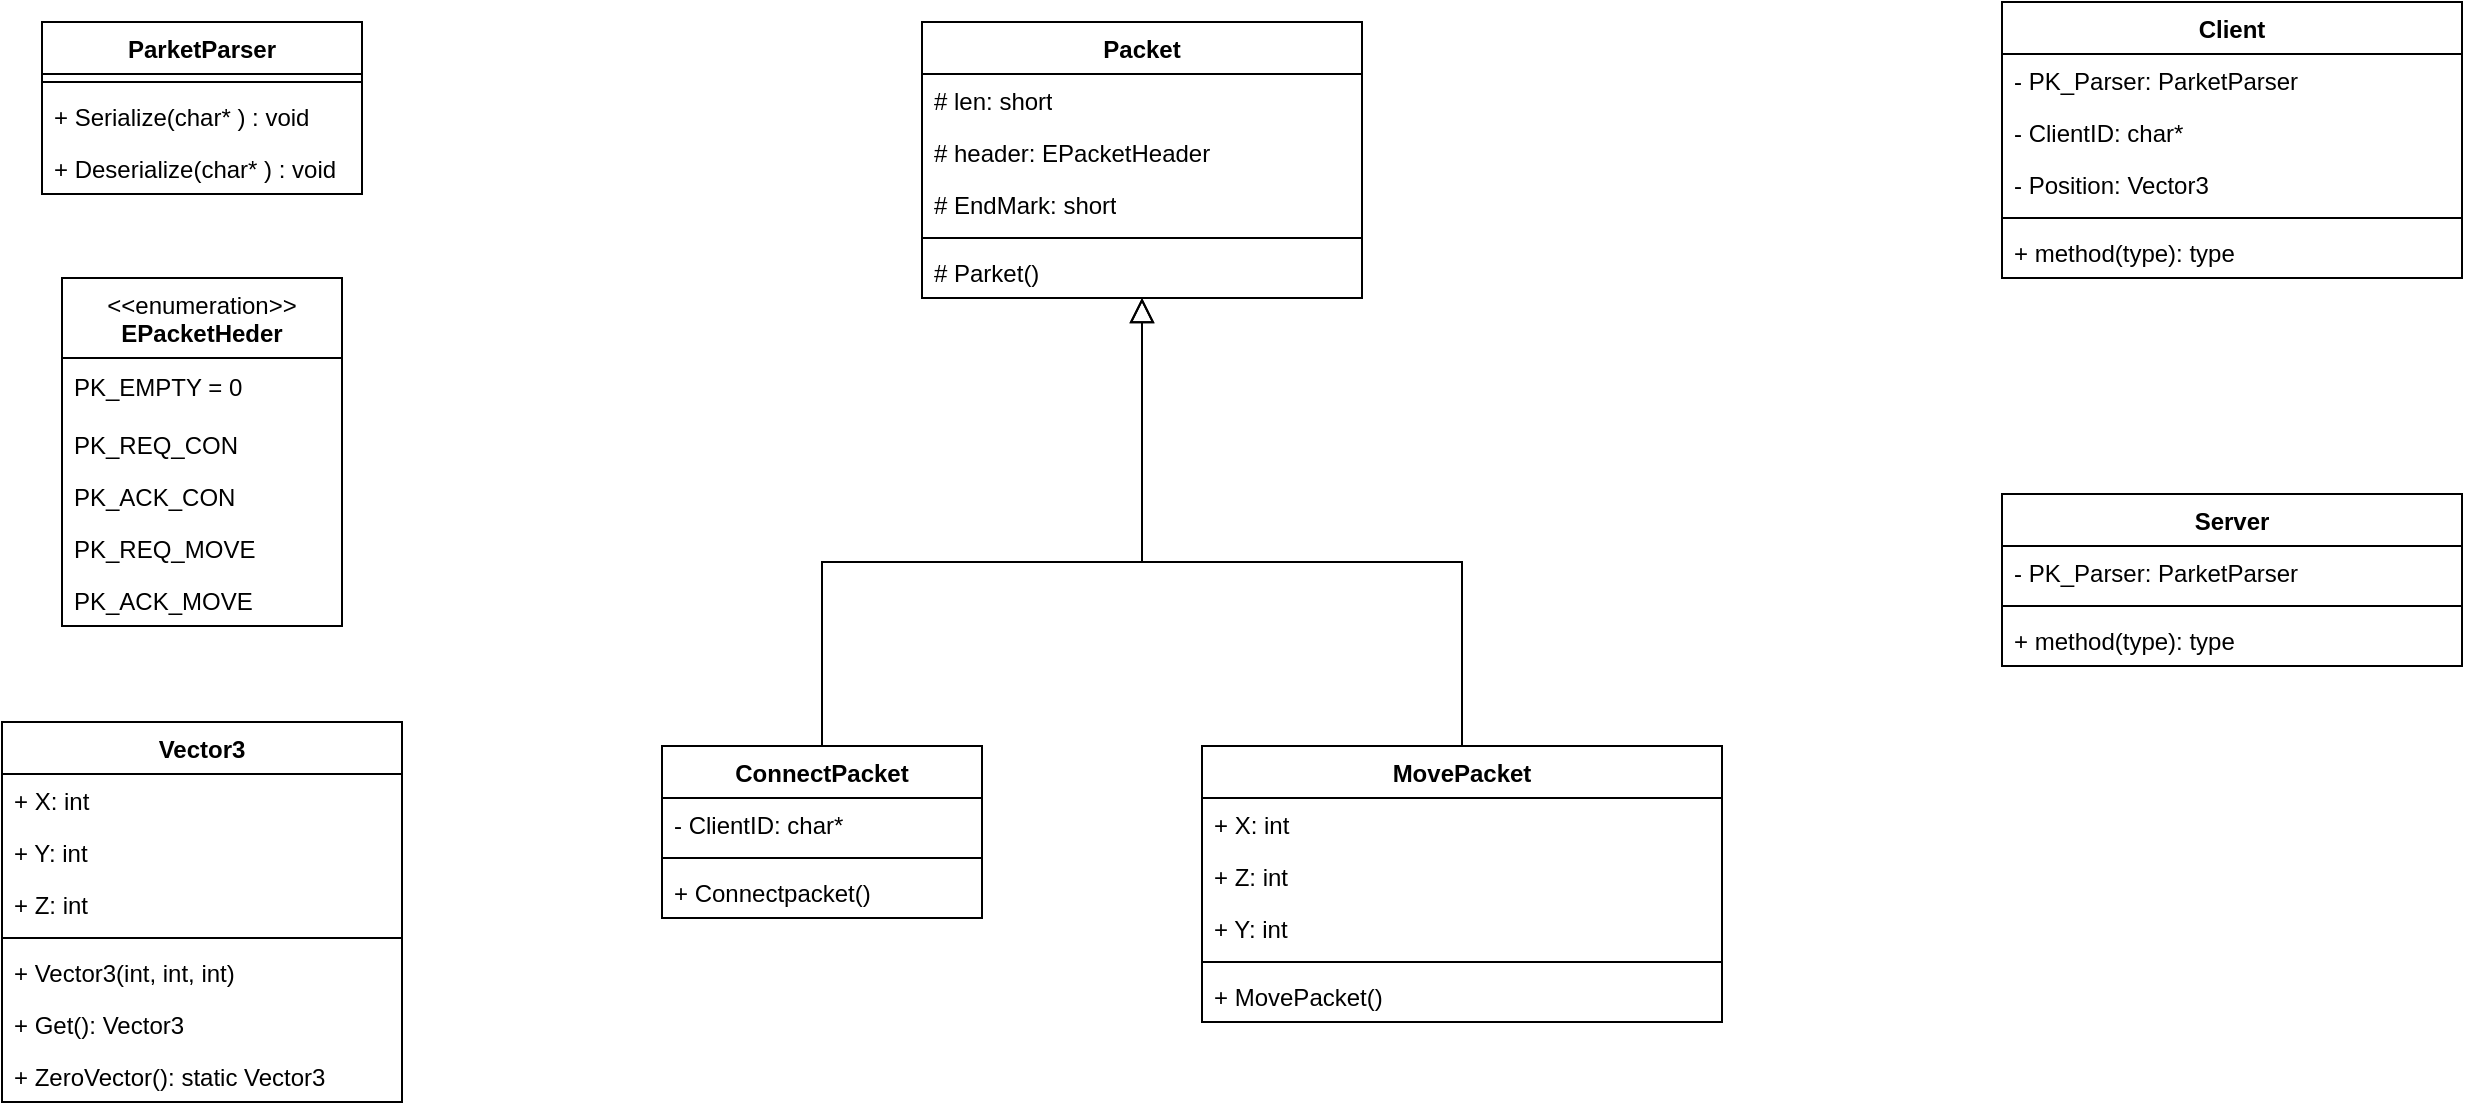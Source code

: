 <mxfile version="24.5.2" type="device">
  <diagram name="페이지-1" id="gfuflpgh93PWAXz49IaN">
    <mxGraphModel dx="1306" dy="919" grid="1" gridSize="10" guides="1" tooltips="1" connect="1" arrows="1" fold="1" page="1" pageScale="1" pageWidth="827" pageHeight="1169" math="0" shadow="0">
      <root>
        <mxCell id="0" />
        <mxCell id="1" parent="0" />
        <mxCell id="ZLk0q2KshAQDFU7PP-ox-1" value="Packet" style="swimlane;fontStyle=1;align=center;verticalAlign=top;childLayout=stackLayout;horizontal=1;startSize=26;horizontalStack=0;resizeParent=1;resizeParentMax=0;resizeLast=0;collapsible=1;marginBottom=0;whiteSpace=wrap;html=1;" vertex="1" parent="1">
          <mxGeometry x="510" y="190" width="220" height="138" as="geometry" />
        </mxCell>
        <mxCell id="ZLk0q2KshAQDFU7PP-ox-2" value="# len: short" style="text;strokeColor=none;fillColor=none;align=left;verticalAlign=top;spacingLeft=4;spacingRight=4;overflow=hidden;rotatable=0;points=[[0,0.5],[1,0.5]];portConstraint=eastwest;whiteSpace=wrap;html=1;" vertex="1" parent="ZLk0q2KshAQDFU7PP-ox-1">
          <mxGeometry y="26" width="220" height="26" as="geometry" />
        </mxCell>
        <mxCell id="ZLk0q2KshAQDFU7PP-ox-5" value="# header: EPacketHeader" style="text;strokeColor=none;fillColor=none;align=left;verticalAlign=top;spacingLeft=4;spacingRight=4;overflow=hidden;rotatable=0;points=[[0,0.5],[1,0.5]];portConstraint=eastwest;whiteSpace=wrap;html=1;" vertex="1" parent="ZLk0q2KshAQDFU7PP-ox-1">
          <mxGeometry y="52" width="220" height="26" as="geometry" />
        </mxCell>
        <mxCell id="ZLk0q2KshAQDFU7PP-ox-6" value="# EndMark: short" style="text;strokeColor=none;fillColor=none;align=left;verticalAlign=top;spacingLeft=4;spacingRight=4;overflow=hidden;rotatable=0;points=[[0,0.5],[1,0.5]];portConstraint=eastwest;whiteSpace=wrap;html=1;" vertex="1" parent="ZLk0q2KshAQDFU7PP-ox-1">
          <mxGeometry y="78" width="220" height="26" as="geometry" />
        </mxCell>
        <mxCell id="ZLk0q2KshAQDFU7PP-ox-3" value="" style="line;strokeWidth=1;fillColor=none;align=left;verticalAlign=middle;spacingTop=-1;spacingLeft=3;spacingRight=3;rotatable=0;labelPosition=right;points=[];portConstraint=eastwest;strokeColor=inherit;" vertex="1" parent="ZLk0q2KshAQDFU7PP-ox-1">
          <mxGeometry y="104" width="220" height="8" as="geometry" />
        </mxCell>
        <mxCell id="ZLk0q2KshAQDFU7PP-ox-23" value="# Parket()" style="text;strokeColor=none;fillColor=none;align=left;verticalAlign=top;spacingLeft=4;spacingRight=4;overflow=hidden;rotatable=0;points=[[0,0.5],[1,0.5]];portConstraint=eastwest;whiteSpace=wrap;html=1;" vertex="1" parent="ZLk0q2KshAQDFU7PP-ox-1">
          <mxGeometry y="112" width="220" height="26" as="geometry" />
        </mxCell>
        <mxCell id="ZLk0q2KshAQDFU7PP-ox-14" value="Vector3" style="swimlane;fontStyle=1;align=center;verticalAlign=top;childLayout=stackLayout;horizontal=1;startSize=26;horizontalStack=0;resizeParent=1;resizeParentMax=0;resizeLast=0;collapsible=1;marginBottom=0;whiteSpace=wrap;html=1;" vertex="1" parent="1">
          <mxGeometry x="50" y="540" width="200" height="190" as="geometry" />
        </mxCell>
        <mxCell id="ZLk0q2KshAQDFU7PP-ox-11" value="+ X: int" style="text;strokeColor=none;fillColor=none;align=left;verticalAlign=top;spacingLeft=4;spacingRight=4;overflow=hidden;rotatable=0;points=[[0,0.5],[1,0.5]];portConstraint=eastwest;whiteSpace=wrap;html=1;" vertex="1" parent="ZLk0q2KshAQDFU7PP-ox-14">
          <mxGeometry y="26" width="200" height="26" as="geometry" />
        </mxCell>
        <mxCell id="ZLk0q2KshAQDFU7PP-ox-12" value="+ Y: int" style="text;strokeColor=none;fillColor=none;align=left;verticalAlign=top;spacingLeft=4;spacingRight=4;overflow=hidden;rotatable=0;points=[[0,0.5],[1,0.5]];portConstraint=eastwest;whiteSpace=wrap;html=1;" vertex="1" parent="ZLk0q2KshAQDFU7PP-ox-14">
          <mxGeometry y="52" width="200" height="26" as="geometry" />
        </mxCell>
        <mxCell id="ZLk0q2KshAQDFU7PP-ox-13" value="+ Z: int" style="text;strokeColor=none;fillColor=none;align=left;verticalAlign=top;spacingLeft=4;spacingRight=4;overflow=hidden;rotatable=0;points=[[0,0.5],[1,0.5]];portConstraint=eastwest;whiteSpace=wrap;html=1;" vertex="1" parent="ZLk0q2KshAQDFU7PP-ox-14">
          <mxGeometry y="78" width="200" height="26" as="geometry" />
        </mxCell>
        <mxCell id="ZLk0q2KshAQDFU7PP-ox-16" value="" style="line;strokeWidth=1;fillColor=none;align=left;verticalAlign=middle;spacingTop=-1;spacingLeft=3;spacingRight=3;rotatable=0;labelPosition=right;points=[];portConstraint=eastwest;strokeColor=inherit;" vertex="1" parent="ZLk0q2KshAQDFU7PP-ox-14">
          <mxGeometry y="104" width="200" height="8" as="geometry" />
        </mxCell>
        <mxCell id="ZLk0q2KshAQDFU7PP-ox-22" value="+ Vector3(int, int, int)" style="text;strokeColor=none;fillColor=none;align=left;verticalAlign=top;spacingLeft=4;spacingRight=4;overflow=hidden;rotatable=0;points=[[0,0.5],[1,0.5]];portConstraint=eastwest;whiteSpace=wrap;html=1;" vertex="1" parent="ZLk0q2KshAQDFU7PP-ox-14">
          <mxGeometry y="112" width="200" height="26" as="geometry" />
        </mxCell>
        <mxCell id="ZLk0q2KshAQDFU7PP-ox-36" value="+ Get(): Vector3" style="text;strokeColor=none;fillColor=none;align=left;verticalAlign=top;spacingLeft=4;spacingRight=4;overflow=hidden;rotatable=0;points=[[0,0.5],[1,0.5]];portConstraint=eastwest;whiteSpace=wrap;html=1;" vertex="1" parent="ZLk0q2KshAQDFU7PP-ox-14">
          <mxGeometry y="138" width="200" height="26" as="geometry" />
        </mxCell>
        <mxCell id="ZLk0q2KshAQDFU7PP-ox-17" value="+ ZeroVector(): static Vector3" style="text;strokeColor=none;fillColor=none;align=left;verticalAlign=top;spacingLeft=4;spacingRight=4;overflow=hidden;rotatable=0;points=[[0,0.5],[1,0.5]];portConstraint=eastwest;whiteSpace=wrap;html=1;" vertex="1" parent="ZLk0q2KshAQDFU7PP-ox-14">
          <mxGeometry y="164" width="200" height="26" as="geometry" />
        </mxCell>
        <mxCell id="ZLk0q2KshAQDFU7PP-ox-18" value="ParketParser" style="swimlane;fontStyle=1;align=center;verticalAlign=top;childLayout=stackLayout;horizontal=1;startSize=26;horizontalStack=0;resizeParent=1;resizeParentMax=0;resizeLast=0;collapsible=1;marginBottom=0;whiteSpace=wrap;html=1;" vertex="1" parent="1">
          <mxGeometry x="70" y="190" width="160" height="86" as="geometry" />
        </mxCell>
        <mxCell id="ZLk0q2KshAQDFU7PP-ox-20" value="" style="line;strokeWidth=1;fillColor=none;align=left;verticalAlign=middle;spacingTop=-1;spacingLeft=3;spacingRight=3;rotatable=0;labelPosition=right;points=[];portConstraint=eastwest;strokeColor=inherit;" vertex="1" parent="ZLk0q2KshAQDFU7PP-ox-18">
          <mxGeometry y="26" width="160" height="8" as="geometry" />
        </mxCell>
        <mxCell id="ZLk0q2KshAQDFU7PP-ox-8" value="&lt;span style=&quot;font-style: normal;&quot;&gt;+ Serialize(char* ) : void&lt;/span&gt;" style="text;strokeColor=none;fillColor=none;align=left;verticalAlign=top;spacingLeft=4;spacingRight=4;overflow=hidden;rotatable=0;points=[[0,0.5],[1,0.5]];portConstraint=eastwest;whiteSpace=wrap;html=1;fontStyle=2" vertex="1" parent="ZLk0q2KshAQDFU7PP-ox-18">
          <mxGeometry y="34" width="160" height="26" as="geometry" />
        </mxCell>
        <mxCell id="ZLk0q2KshAQDFU7PP-ox-9" value="+ Deserialize(char* ) : void" style="text;strokeColor=none;fillColor=none;align=left;verticalAlign=top;spacingLeft=4;spacingRight=4;overflow=hidden;rotatable=0;points=[[0,0.5],[1,0.5]];portConstraint=eastwest;whiteSpace=wrap;html=1;" vertex="1" parent="ZLk0q2KshAQDFU7PP-ox-18">
          <mxGeometry y="60" width="160" height="26" as="geometry" />
        </mxCell>
        <mxCell id="ZLk0q2KshAQDFU7PP-ox-28" style="edgeStyle=orthogonalEdgeStyle;rounded=0;orthogonalLoop=1;jettySize=auto;html=1;endArrow=block;endFill=0;endSize=10;strokeWidth=1;" edge="1" parent="1" source="ZLk0q2KshAQDFU7PP-ox-24" target="ZLk0q2KshAQDFU7PP-ox-1">
          <mxGeometry relative="1" as="geometry">
            <Array as="points">
              <mxPoint x="460" y="460" />
              <mxPoint x="620" y="460" />
            </Array>
          </mxGeometry>
        </mxCell>
        <mxCell id="ZLk0q2KshAQDFU7PP-ox-24" value="ConnectPacket" style="swimlane;fontStyle=1;align=center;verticalAlign=top;childLayout=stackLayout;horizontal=1;startSize=26;horizontalStack=0;resizeParent=1;resizeParentMax=0;resizeLast=0;collapsible=1;marginBottom=0;whiteSpace=wrap;html=1;" vertex="1" parent="1">
          <mxGeometry x="380" y="552" width="160" height="86" as="geometry" />
        </mxCell>
        <mxCell id="ZLk0q2KshAQDFU7PP-ox-25" value="- ClientID: char*" style="text;strokeColor=none;fillColor=none;align=left;verticalAlign=top;spacingLeft=4;spacingRight=4;overflow=hidden;rotatable=0;points=[[0,0.5],[1,0.5]];portConstraint=eastwest;whiteSpace=wrap;html=1;" vertex="1" parent="ZLk0q2KshAQDFU7PP-ox-24">
          <mxGeometry y="26" width="160" height="26" as="geometry" />
        </mxCell>
        <mxCell id="ZLk0q2KshAQDFU7PP-ox-68" value="" style="line;strokeWidth=1;fillColor=none;align=left;verticalAlign=middle;spacingTop=-1;spacingLeft=3;spacingRight=3;rotatable=0;labelPosition=right;points=[];portConstraint=eastwest;strokeColor=inherit;" vertex="1" parent="ZLk0q2KshAQDFU7PP-ox-24">
          <mxGeometry y="52" width="160" height="8" as="geometry" />
        </mxCell>
        <mxCell id="ZLk0q2KshAQDFU7PP-ox-70" value="+ Connectpacket()" style="text;strokeColor=none;fillColor=none;align=left;verticalAlign=top;spacingLeft=4;spacingRight=4;overflow=hidden;rotatable=0;points=[[0,0.5],[1,0.5]];portConstraint=eastwest;whiteSpace=wrap;html=1;" vertex="1" parent="ZLk0q2KshAQDFU7PP-ox-24">
          <mxGeometry y="60" width="160" height="26" as="geometry" />
        </mxCell>
        <mxCell id="ZLk0q2KshAQDFU7PP-ox-37" style="edgeStyle=orthogonalEdgeStyle;rounded=0;orthogonalLoop=1;jettySize=auto;html=1;strokeWidth=1;endSize=10;endArrow=block;endFill=0;" edge="1" parent="1" source="ZLk0q2KshAQDFU7PP-ox-30" target="ZLk0q2KshAQDFU7PP-ox-1">
          <mxGeometry relative="1" as="geometry">
            <Array as="points">
              <mxPoint x="780" y="460" />
              <mxPoint x="620" y="460" />
            </Array>
          </mxGeometry>
        </mxCell>
        <mxCell id="ZLk0q2KshAQDFU7PP-ox-30" value="MovePacket" style="swimlane;fontStyle=1;align=center;verticalAlign=top;childLayout=stackLayout;horizontal=1;startSize=26;horizontalStack=0;resizeParent=1;resizeParentMax=0;resizeLast=0;collapsible=1;marginBottom=0;whiteSpace=wrap;html=1;" vertex="1" parent="1">
          <mxGeometry x="650" y="552" width="260" height="138" as="geometry" />
        </mxCell>
        <mxCell id="ZLk0q2KshAQDFU7PP-ox-63" value="+ X: int" style="text;strokeColor=none;fillColor=none;align=left;verticalAlign=top;spacingLeft=4;spacingRight=4;overflow=hidden;rotatable=0;points=[[0,0.5],[1,0.5]];portConstraint=eastwest;whiteSpace=wrap;html=1;" vertex="1" parent="ZLk0q2KshAQDFU7PP-ox-30">
          <mxGeometry y="26" width="260" height="26" as="geometry" />
        </mxCell>
        <mxCell id="ZLk0q2KshAQDFU7PP-ox-65" value="+ Z: int" style="text;strokeColor=none;fillColor=none;align=left;verticalAlign=top;spacingLeft=4;spacingRight=4;overflow=hidden;rotatable=0;points=[[0,0.5],[1,0.5]];portConstraint=eastwest;whiteSpace=wrap;html=1;" vertex="1" parent="ZLk0q2KshAQDFU7PP-ox-30">
          <mxGeometry y="52" width="260" height="26" as="geometry" />
        </mxCell>
        <mxCell id="ZLk0q2KshAQDFU7PP-ox-64" value="+ Y: int" style="text;strokeColor=none;fillColor=none;align=left;verticalAlign=top;spacingLeft=4;spacingRight=4;overflow=hidden;rotatable=0;points=[[0,0.5],[1,0.5]];portConstraint=eastwest;whiteSpace=wrap;html=1;" vertex="1" parent="ZLk0q2KshAQDFU7PP-ox-30">
          <mxGeometry y="78" width="260" height="26" as="geometry" />
        </mxCell>
        <mxCell id="ZLk0q2KshAQDFU7PP-ox-69" value="" style="line;strokeWidth=1;fillColor=none;align=left;verticalAlign=middle;spacingTop=-1;spacingLeft=3;spacingRight=3;rotatable=0;labelPosition=right;points=[];portConstraint=eastwest;strokeColor=inherit;" vertex="1" parent="ZLk0q2KshAQDFU7PP-ox-30">
          <mxGeometry y="104" width="260" height="8" as="geometry" />
        </mxCell>
        <mxCell id="ZLk0q2KshAQDFU7PP-ox-71" value="+ MovePacket()" style="text;strokeColor=none;fillColor=none;align=left;verticalAlign=top;spacingLeft=4;spacingRight=4;overflow=hidden;rotatable=0;points=[[0,0.5],[1,0.5]];portConstraint=eastwest;whiteSpace=wrap;html=1;" vertex="1" parent="ZLk0q2KshAQDFU7PP-ox-30">
          <mxGeometry y="112" width="260" height="26" as="geometry" />
        </mxCell>
        <mxCell id="ZLk0q2KshAQDFU7PP-ox-43" value="&amp;lt;&amp;lt;enumeration&amp;gt;&amp;gt;&lt;br&gt;&lt;b&gt;EPacketHeder&lt;/b&gt;" style="swimlane;fontStyle=0;align=center;verticalAlign=top;childLayout=stackLayout;horizontal=1;startSize=40;horizontalStack=0;resizeParent=1;resizeParentMax=0;resizeLast=0;collapsible=0;marginBottom=0;html=1;whiteSpace=wrap;" vertex="1" parent="1">
          <mxGeometry x="80" y="318" width="140" height="174" as="geometry" />
        </mxCell>
        <mxCell id="ZLk0q2KshAQDFU7PP-ox-44" value="PK_EMPTY = 0" style="text;html=1;strokeColor=none;fillColor=none;align=left;verticalAlign=middle;spacingLeft=4;spacingRight=4;overflow=hidden;rotatable=0;points=[[0,0.5],[1,0.5]];portConstraint=eastwest;whiteSpace=wrap;" vertex="1" parent="ZLk0q2KshAQDFU7PP-ox-43">
          <mxGeometry y="40" width="140" height="30" as="geometry" />
        </mxCell>
        <mxCell id="ZLk0q2KshAQDFU7PP-ox-46" value="PK_REQ_CON" style="text;strokeColor=none;fillColor=none;align=left;verticalAlign=top;spacingLeft=4;spacingRight=4;overflow=hidden;rotatable=0;points=[[0,0.5],[1,0.5]];portConstraint=eastwest;whiteSpace=wrap;html=1;" vertex="1" parent="ZLk0q2KshAQDFU7PP-ox-43">
          <mxGeometry y="70" width="140" height="26" as="geometry" />
        </mxCell>
        <mxCell id="ZLk0q2KshAQDFU7PP-ox-47" value="PK_ACK_CON" style="text;strokeColor=none;fillColor=none;align=left;verticalAlign=top;spacingLeft=4;spacingRight=4;overflow=hidden;rotatable=0;points=[[0,0.5],[1,0.5]];portConstraint=eastwest;whiteSpace=wrap;html=1;" vertex="1" parent="ZLk0q2KshAQDFU7PP-ox-43">
          <mxGeometry y="96" width="140" height="26" as="geometry" />
        </mxCell>
        <mxCell id="ZLk0q2KshAQDFU7PP-ox-48" value="PK_REQ_MOVE" style="text;strokeColor=none;fillColor=none;align=left;verticalAlign=top;spacingLeft=4;spacingRight=4;overflow=hidden;rotatable=0;points=[[0,0.5],[1,0.5]];portConstraint=eastwest;whiteSpace=wrap;html=1;" vertex="1" parent="ZLk0q2KshAQDFU7PP-ox-43">
          <mxGeometry y="122" width="140" height="26" as="geometry" />
        </mxCell>
        <mxCell id="ZLk0q2KshAQDFU7PP-ox-49" value="PK_ACK_MOVE" style="text;strokeColor=none;fillColor=none;align=left;verticalAlign=top;spacingLeft=4;spacingRight=4;overflow=hidden;rotatable=0;points=[[0,0.5],[1,0.5]];portConstraint=eastwest;whiteSpace=wrap;html=1;" vertex="1" parent="ZLk0q2KshAQDFU7PP-ox-43">
          <mxGeometry y="148" width="140" height="26" as="geometry" />
        </mxCell>
        <mxCell id="ZLk0q2KshAQDFU7PP-ox-50" value="Client" style="swimlane;fontStyle=1;align=center;verticalAlign=top;childLayout=stackLayout;horizontal=1;startSize=26;horizontalStack=0;resizeParent=1;resizeParentMax=0;resizeLast=0;collapsible=1;marginBottom=0;whiteSpace=wrap;html=1;" vertex="1" parent="1">
          <mxGeometry x="1050" y="180" width="230" height="138" as="geometry" />
        </mxCell>
        <mxCell id="ZLk0q2KshAQDFU7PP-ox-51" value="- PK_Parser:&amp;nbsp;&lt;span style=&quot;text-align: center;&quot;&gt;ParketParser&lt;/span&gt;" style="text;strokeColor=none;fillColor=none;align=left;verticalAlign=top;spacingLeft=4;spacingRight=4;overflow=hidden;rotatable=0;points=[[0,0.5],[1,0.5]];portConstraint=eastwest;whiteSpace=wrap;html=1;" vertex="1" parent="ZLk0q2KshAQDFU7PP-ox-50">
          <mxGeometry y="26" width="230" height="26" as="geometry" />
        </mxCell>
        <mxCell id="ZLk0q2KshAQDFU7PP-ox-54" value="- ClientID: char*" style="text;strokeColor=none;fillColor=none;align=left;verticalAlign=top;spacingLeft=4;spacingRight=4;overflow=hidden;rotatable=0;points=[[0,0.5],[1,0.5]];portConstraint=eastwest;whiteSpace=wrap;html=1;" vertex="1" parent="ZLk0q2KshAQDFU7PP-ox-50">
          <mxGeometry y="52" width="230" height="26" as="geometry" />
        </mxCell>
        <mxCell id="ZLk0q2KshAQDFU7PP-ox-55" value="- Position: Vector3" style="text;strokeColor=none;fillColor=none;align=left;verticalAlign=top;spacingLeft=4;spacingRight=4;overflow=hidden;rotatable=0;points=[[0,0.5],[1,0.5]];portConstraint=eastwest;whiteSpace=wrap;html=1;" vertex="1" parent="ZLk0q2KshAQDFU7PP-ox-50">
          <mxGeometry y="78" width="230" height="26" as="geometry" />
        </mxCell>
        <mxCell id="ZLk0q2KshAQDFU7PP-ox-52" value="" style="line;strokeWidth=1;fillColor=none;align=left;verticalAlign=middle;spacingTop=-1;spacingLeft=3;spacingRight=3;rotatable=0;labelPosition=right;points=[];portConstraint=eastwest;strokeColor=inherit;" vertex="1" parent="ZLk0q2KshAQDFU7PP-ox-50">
          <mxGeometry y="104" width="230" height="8" as="geometry" />
        </mxCell>
        <mxCell id="ZLk0q2KshAQDFU7PP-ox-53" value="+ method(type): type" style="text;strokeColor=none;fillColor=none;align=left;verticalAlign=top;spacingLeft=4;spacingRight=4;overflow=hidden;rotatable=0;points=[[0,0.5],[1,0.5]];portConstraint=eastwest;whiteSpace=wrap;html=1;" vertex="1" parent="ZLk0q2KshAQDFU7PP-ox-50">
          <mxGeometry y="112" width="230" height="26" as="geometry" />
        </mxCell>
        <mxCell id="ZLk0q2KshAQDFU7PP-ox-57" value="Server" style="swimlane;fontStyle=1;align=center;verticalAlign=top;childLayout=stackLayout;horizontal=1;startSize=26;horizontalStack=0;resizeParent=1;resizeParentMax=0;resizeLast=0;collapsible=1;marginBottom=0;whiteSpace=wrap;html=1;" vertex="1" parent="1">
          <mxGeometry x="1050" y="426" width="230" height="86" as="geometry" />
        </mxCell>
        <mxCell id="ZLk0q2KshAQDFU7PP-ox-62" value="- PK_Parser:&amp;nbsp;&lt;span style=&quot;text-align: center;&quot;&gt;ParketParser&lt;/span&gt;" style="text;strokeColor=none;fillColor=none;align=left;verticalAlign=top;spacingLeft=4;spacingRight=4;overflow=hidden;rotatable=0;points=[[0,0.5],[1,0.5]];portConstraint=eastwest;whiteSpace=wrap;html=1;" vertex="1" parent="ZLk0q2KshAQDFU7PP-ox-57">
          <mxGeometry y="26" width="230" height="26" as="geometry" />
        </mxCell>
        <mxCell id="ZLk0q2KshAQDFU7PP-ox-59" value="" style="line;strokeWidth=1;fillColor=none;align=left;verticalAlign=middle;spacingTop=-1;spacingLeft=3;spacingRight=3;rotatable=0;labelPosition=right;points=[];portConstraint=eastwest;strokeColor=inherit;" vertex="1" parent="ZLk0q2KshAQDFU7PP-ox-57">
          <mxGeometry y="52" width="230" height="8" as="geometry" />
        </mxCell>
        <mxCell id="ZLk0q2KshAQDFU7PP-ox-60" value="+ method(type): type" style="text;strokeColor=none;fillColor=none;align=left;verticalAlign=top;spacingLeft=4;spacingRight=4;overflow=hidden;rotatable=0;points=[[0,0.5],[1,0.5]];portConstraint=eastwest;whiteSpace=wrap;html=1;" vertex="1" parent="ZLk0q2KshAQDFU7PP-ox-57">
          <mxGeometry y="60" width="230" height="26" as="geometry" />
        </mxCell>
      </root>
    </mxGraphModel>
  </diagram>
</mxfile>
